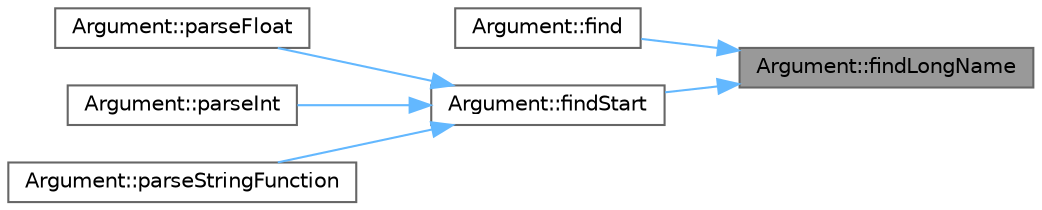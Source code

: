digraph "Argument::findLongName"
{
 // INTERACTIVE_SVG=YES
 // LATEX_PDF_SIZE
  bgcolor="transparent";
  edge [fontname=Helvetica,fontsize=10,labelfontname=Helvetica,labelfontsize=10];
  node [fontname=Helvetica,fontsize=10,shape=box,height=0.2,width=0.4];
  rankdir="RL";
  Node1 [label="Argument::findLongName",height=0.2,width=0.4,color="gray40", fillcolor="grey60", style="filled", fontcolor="black",tooltip=" "];
  Node1 -> Node2 [dir="back",color="steelblue1",style="solid"];
  Node2 [label="Argument::find",height=0.2,width=0.4,color="grey40", fillcolor="white", style="filled",URL="$class_argument.html#a11a9933e5a65f1cbf0525cd9bd2a29ca",tooltip=" "];
  Node1 -> Node3 [dir="back",color="steelblue1",style="solid"];
  Node3 [label="Argument::findStart",height=0.2,width=0.4,color="grey40", fillcolor="white", style="filled",URL="$class_argument.html#a7fab3d983e4a63b93e6f50df82ed6f84",tooltip=" "];
  Node3 -> Node4 [dir="back",color="steelblue1",style="solid"];
  Node4 [label="Argument::parseFloat",height=0.2,width=0.4,color="grey40", fillcolor="white", style="filled",URL="$class_argument.html#a2258f3363dbb1d462286a41d4ab3b8ad",tooltip=" "];
  Node3 -> Node5 [dir="back",color="steelblue1",style="solid"];
  Node5 [label="Argument::parseInt",height=0.2,width=0.4,color="grey40", fillcolor="white", style="filled",URL="$class_argument.html#aeabd957dda6add595aa860761ea337f1",tooltip=" "];
  Node3 -> Node6 [dir="back",color="steelblue1",style="solid"];
  Node6 [label="Argument::parseStringFunction",height=0.2,width=0.4,color="grey40", fillcolor="white", style="filled",URL="$class_argument.html#a91aa4b22990c4532a437afb1ed58acf4",tooltip=" "];
}
